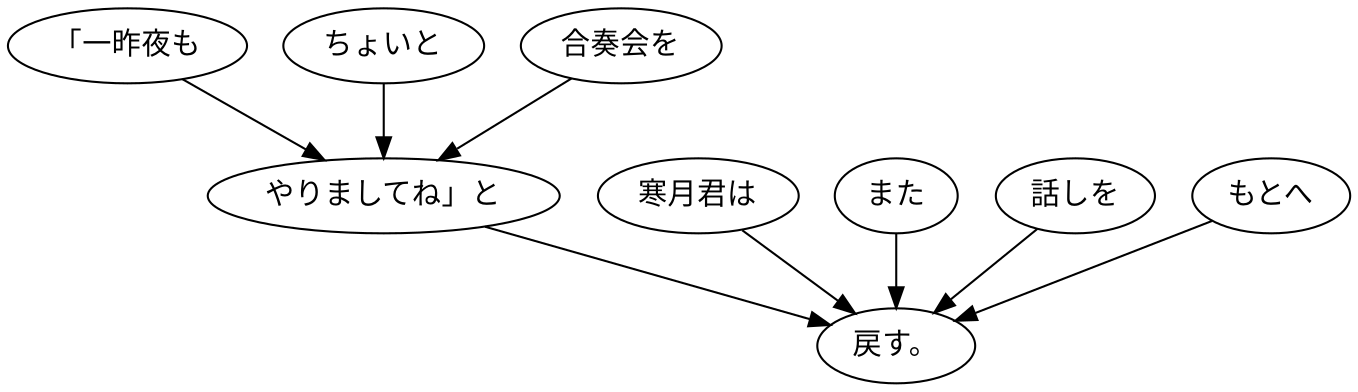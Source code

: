 digraph graph410 {
	node0 [label="「一昨夜も"];
	node1 [label="ちょいと"];
	node2 [label="合奏会を"];
	node3 [label="やりましてね」と"];
	node4 [label="寒月君は"];
	node5 [label="また"];
	node6 [label="話しを"];
	node7 [label="もとへ"];
	node8 [label="戻す。"];
	node0 -> node3;
	node1 -> node3;
	node2 -> node3;
	node3 -> node8;
	node4 -> node8;
	node5 -> node8;
	node6 -> node8;
	node7 -> node8;
}
